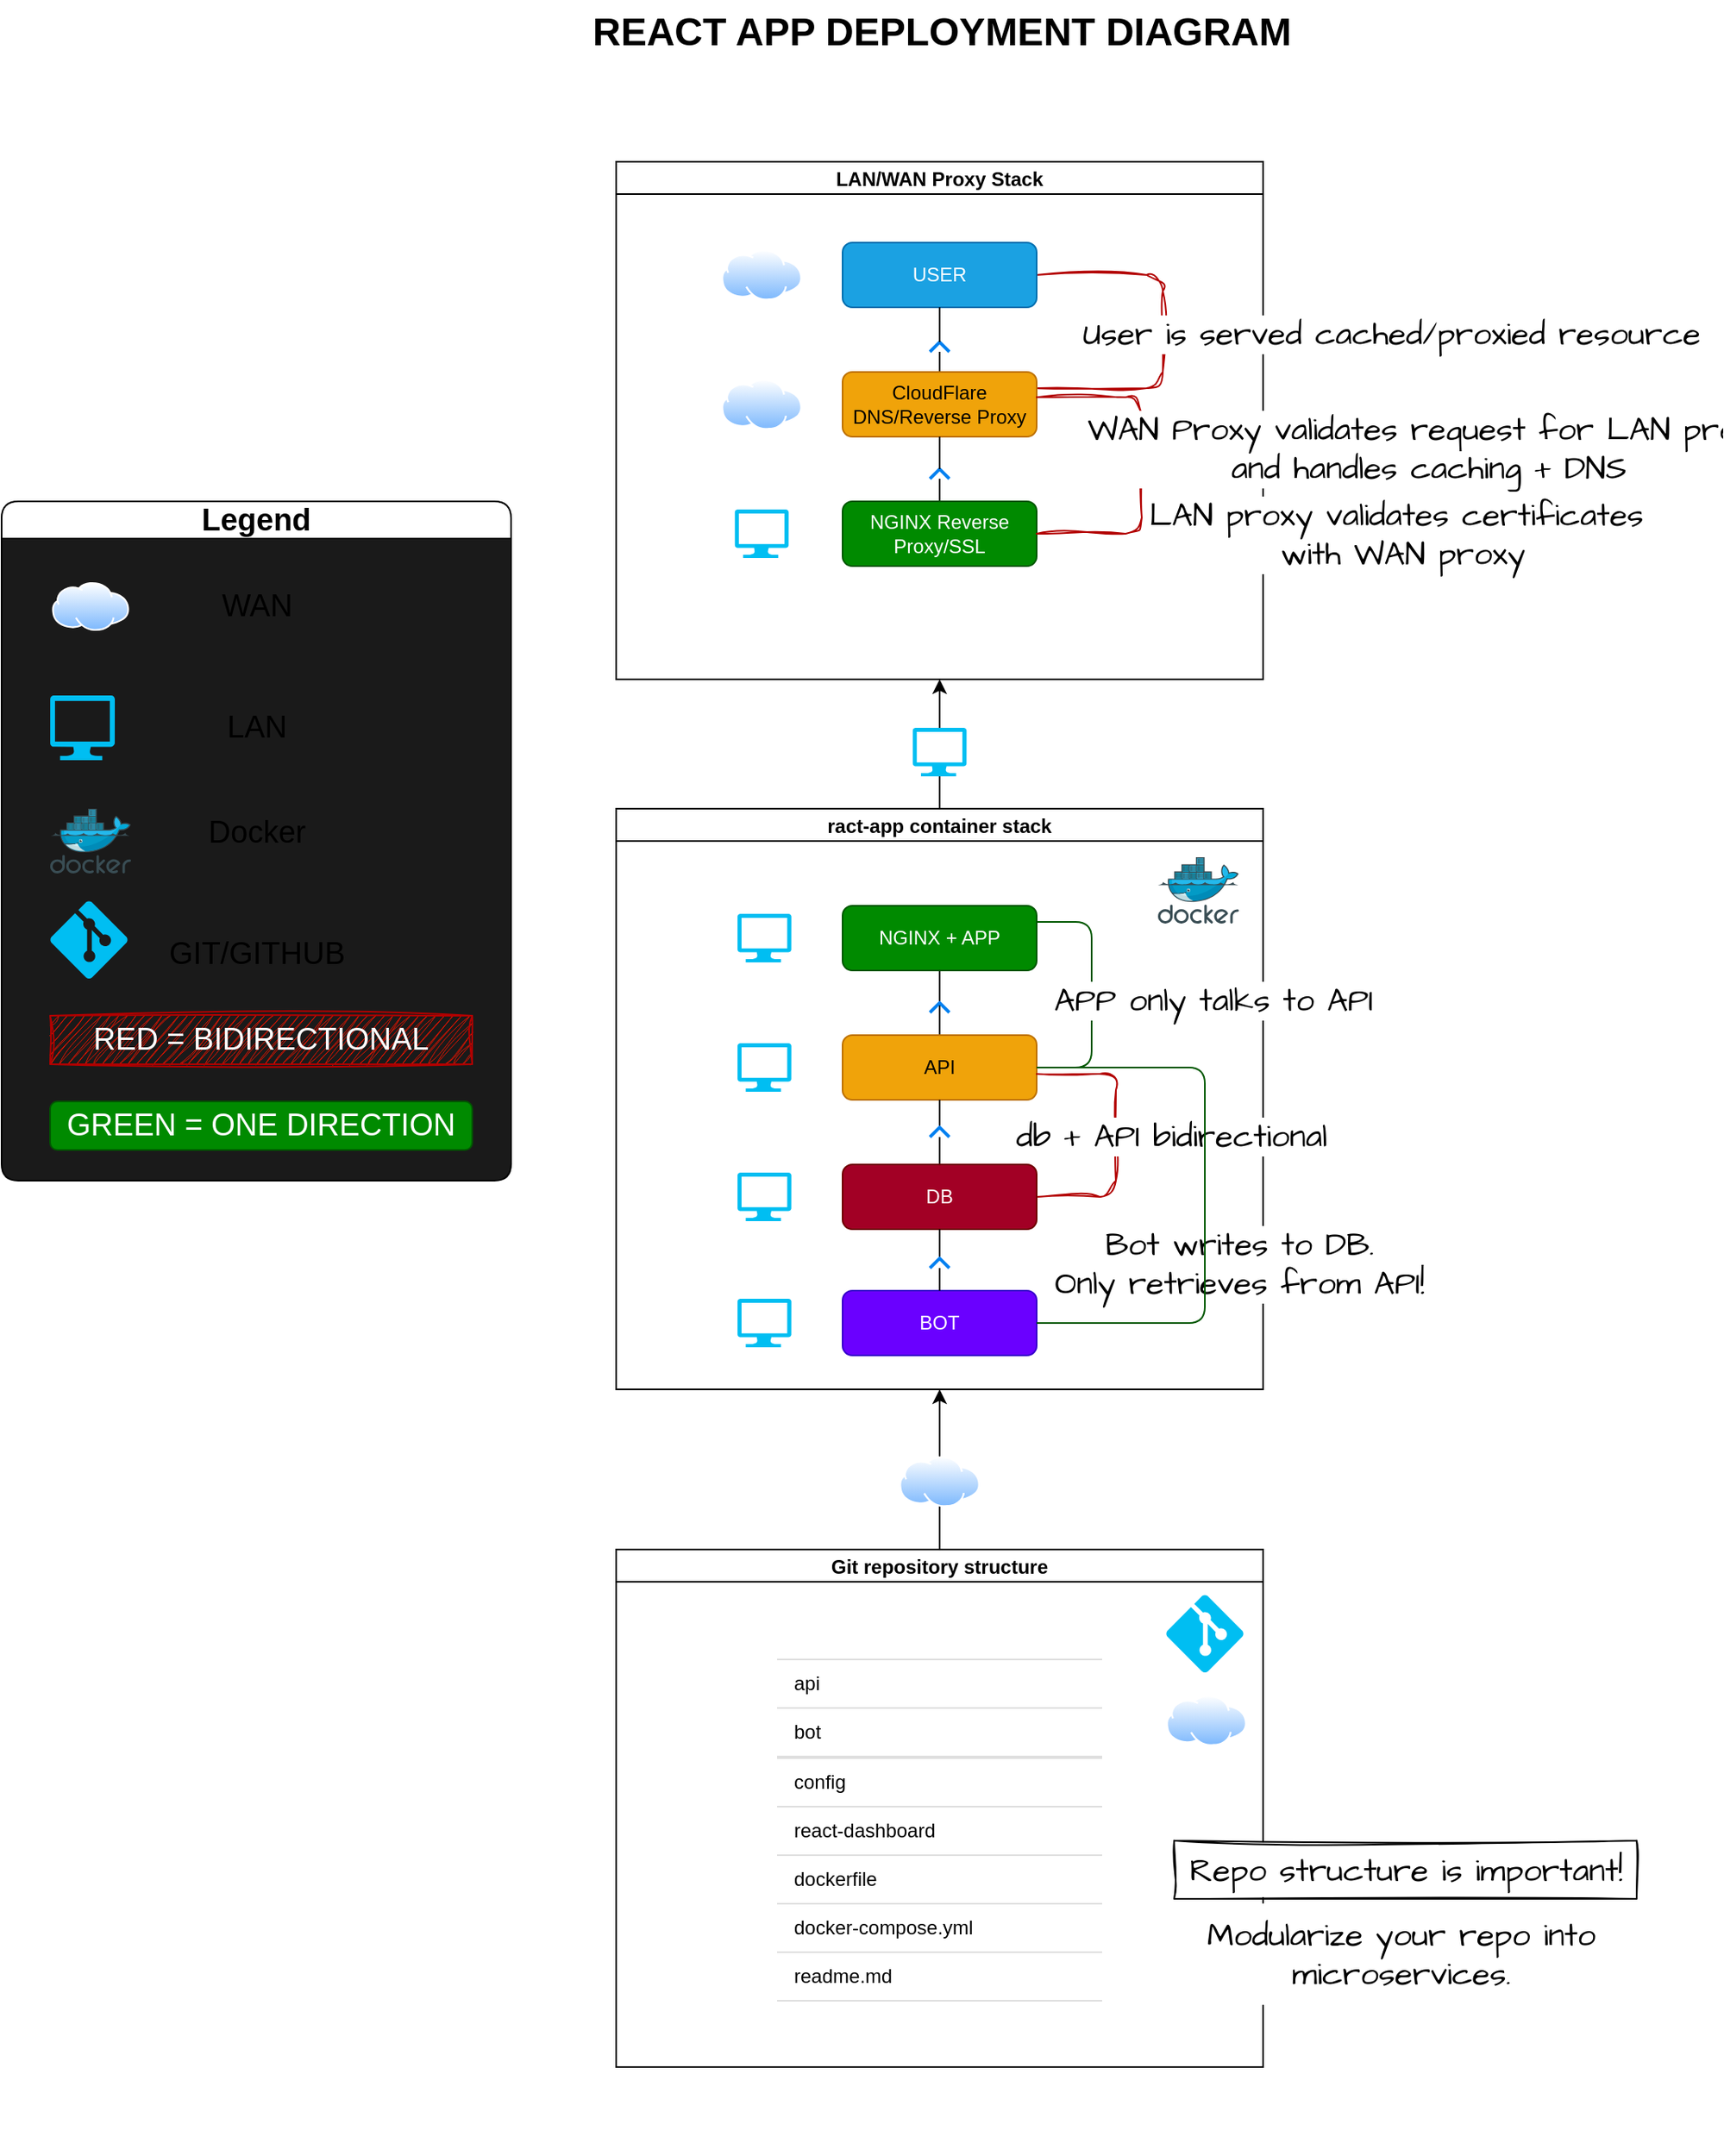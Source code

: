 <mxfile>
    <diagram id="caemsdQhCzEoh4KC35OA" name="Page-1">
        <mxGraphModel dx="2002" dy="4522" grid="0" gridSize="10" guides="1" tooltips="1" connect="1" arrows="1" fold="1" page="1" pageScale="1" pageWidth="1200" pageHeight="1600" math="0" shadow="0">
            <root>
                <mxCell id="0"/>
                <mxCell id="1" parent="0"/>
                <mxCell id="186" value="" style="group;rounded=0;" parent="1" vertex="1" connectable="0">
                    <mxGeometry x="474" y="-2972" width="400" height="1232" as="geometry"/>
                </mxCell>
                <mxCell id="75" value="" style="group" parent="186" vertex="1" connectable="0">
                    <mxGeometry y="400" width="400" height="832" as="geometry"/>
                </mxCell>
                <mxCell id="74" value="" style="group" parent="75" vertex="1" connectable="0">
                    <mxGeometry width="400" height="359" as="geometry"/>
                </mxCell>
                <mxCell id="38" value="ract-app container stack" style="swimlane;startSize=20;horizontal=1;containerType=tree;swimlaneFillColor=default;" parent="74" vertex="1">
                    <mxGeometry width="400" height="359" as="geometry">
                        <mxRectangle x="200" y="220" width="120" height="30" as="alternateBounds"/>
                    </mxGeometry>
                </mxCell>
                <mxCell id="39" value="" style="edgeStyle=elbowEdgeStyle;elbow=vertical;sourcePerimeterSpacing=0;targetPerimeterSpacing=0;startArrow=none;endArrow=none;rounded=0;curved=0;" parent="38" source="40" target="41" edge="1">
                    <mxGeometry relative="1" as="geometry"/>
                </mxCell>
                <mxCell id="217" style="edgeStyle=elbowEdgeStyle;hachureGap=4;html=1;startArrow=none;endArrow=none;exitX=1;exitY=0.25;exitDx=0;exitDy=0;fontFamily=Architects Daughter;fontSource=https%3A%2F%2Ffonts.googleapis.com%2Fcss%3Ffamily%3DArchitects%2BDaughter;fontSize=16;fillColor=#008a00;strokeColor=#005700;" edge="1" parent="38" source="40">
                    <mxGeometry relative="1" as="geometry">
                        <mxPoint x="264" y="160" as="targetPoint"/>
                        <Array as="points">
                            <mxPoint x="294" y="108"/>
                        </Array>
                    </mxGeometry>
                </mxCell>
                <mxCell id="219" value="APP only talks to API" style="edgeLabel;html=1;align=center;verticalAlign=middle;resizable=0;points=[];fontSize=20;fontFamily=Architects Daughter;" vertex="1" connectable="0" parent="217">
                    <mxGeometry x="-0.112" y="1" relative="1" as="geometry">
                        <mxPoint x="74" y="13" as="offset"/>
                    </mxGeometry>
                </mxCell>
                <mxCell id="40" value="NGINX + APP" style="whiteSpace=wrap;html=1;treeFolding=1;treeMoving=1;newEdgeStyle={&quot;edgeStyle&quot;:&quot;elbowEdgeStyle&quot;,&quot;startArrow&quot;:&quot;none&quot;,&quot;endArrow&quot;:&quot;none&quot;};fillColor=#008a00;fontColor=#ffffff;strokeColor=#005700;glass=0;rounded=1;" parent="38" vertex="1">
                    <mxGeometry x="140" y="60" width="120" height="40" as="geometry"/>
                </mxCell>
                <mxCell id="41" value="API" style="whiteSpace=wrap;html=1;treeFolding=1;treeMoving=1;newEdgeStyle={&quot;edgeStyle&quot;:&quot;elbowEdgeStyle&quot;,&quot;startArrow&quot;:&quot;none&quot;,&quot;endArrow&quot;:&quot;none&quot;};rounded=1;fillColor=#f0a30a;fontColor=#000000;strokeColor=#BD7000;" parent="38" vertex="1">
                    <mxGeometry x="140" y="140" width="120" height="40" as="geometry"/>
                </mxCell>
                <mxCell id="42" value="" style="edgeStyle=elbowEdgeStyle;elbow=vertical;targetPerimeterSpacing=0;startArrow=none;endArrow=none;rounded=0;curved=0;" parent="38" source="45" target="43" edge="1">
                    <mxGeometry relative="1" as="geometry">
                        <mxPoint x="400" y="320" as="sourcePoint"/>
                    </mxGeometry>
                </mxCell>
                <mxCell id="216" style="edgeStyle=elbowEdgeStyle;sketch=1;hachureGap=4;jiggle=2;curveFitting=1;html=1;startArrow=none;endArrow=none;exitX=1;exitY=0.5;exitDx=0;exitDy=0;fontFamily=Architects Daughter;fontSource=https%3A%2F%2Ffonts.googleapis.com%2Fcss%3Ffamily%3DArchitects%2BDaughter;fontSize=16;strokeColor=#B20000;shadow=0;fillColor=#e51400;" edge="1" parent="38" source="43">
                    <mxGeometry relative="1" as="geometry">
                        <mxPoint x="260" y="164" as="targetPoint"/>
                        <Array as="points">
                            <mxPoint x="309" y="202"/>
                        </Array>
                    </mxGeometry>
                </mxCell>
                <mxCell id="218" value="db + API bidirectional" style="edgeLabel;html=1;align=center;verticalAlign=middle;resizable=0;points=[];fontSize=20;fontFamily=Architects Daughter;" vertex="1" connectable="0" parent="216">
                    <mxGeometry x="0.083" y="2" relative="1" as="geometry">
                        <mxPoint x="36" y="7" as="offset"/>
                    </mxGeometry>
                </mxCell>
                <mxCell id="43" value="DB" style="whiteSpace=wrap;html=1;treeFolding=1;treeMoving=1;newEdgeStyle={&quot;edgeStyle&quot;:&quot;elbowEdgeStyle&quot;,&quot;startArrow&quot;:&quot;none&quot;,&quot;endArrow&quot;:&quot;none&quot;};fillColor=#a20025;fontColor=#ffffff;strokeColor=#6F0000;rounded=1;" parent="38" vertex="1">
                    <mxGeometry x="140" y="220" width="120" height="40" as="geometry"/>
                </mxCell>
                <mxCell id="44" value="" style="edgeStyle=elbowEdgeStyle;elbow=vertical;sourcePerimeterSpacing=0;startArrow=none;endArrow=none;rounded=0;curved=0;" parent="38" source="41" target="45" edge="1">
                    <mxGeometry relative="1" as="geometry">
                        <mxPoint x="400" y="400" as="sourcePoint"/>
                        <mxPoint x="400" y="440" as="targetPoint"/>
                    </mxGeometry>
                </mxCell>
                <mxCell id="45" value="" style="html=1;verticalLabelPosition=bottom;labelBackgroundColor=#ffffff;verticalAlign=top;shadow=0;dashed=0;strokeWidth=2;shape=mxgraph.ios7.misc.up;strokeColor=#0080f0;rounded=1;glass=0;gradientColor=none;" parent="38" vertex="1">
                    <mxGeometry x="194" y="197" width="12" height="6" as="geometry"/>
                </mxCell>
                <mxCell id="46" value="" style="html=1;verticalLabelPosition=bottom;labelBackgroundColor=#ffffff;verticalAlign=top;shadow=0;dashed=0;strokeWidth=2;shape=mxgraph.ios7.misc.up;strokeColor=#0080f0;rounded=1;glass=0;gradientColor=none;" parent="38" vertex="1">
                    <mxGeometry x="194" y="120" width="12" height="6" as="geometry"/>
                </mxCell>
                <mxCell id="51" value="" style="sketch=0;aspect=fixed;html=1;points=[];align=center;image;fontSize=12;image=img/lib/mscae/Docker.svg;rounded=1;glass=0;fillStyle=auto;gradientColor=none;" parent="38" vertex="1">
                    <mxGeometry x="335" y="30" width="50" height="41" as="geometry"/>
                </mxCell>
                <mxCell id="114" value="" style="verticalLabelPosition=bottom;html=1;verticalAlign=top;align=center;strokeColor=none;fillColor=#00BEF2;shape=mxgraph.azure.computer;pointerEvents=1;rounded=1;glass=0;fillStyle=auto;fontColor=default;" parent="38" vertex="1">
                    <mxGeometry x="75.0" y="65" width="33.33" height="30" as="geometry"/>
                </mxCell>
                <mxCell id="115" value="" style="verticalLabelPosition=bottom;html=1;verticalAlign=top;align=center;strokeColor=none;fillColor=#00BEF2;shape=mxgraph.azure.computer;pointerEvents=1;rounded=1;glass=0;fillStyle=auto;fontColor=default;" parent="38" vertex="1">
                    <mxGeometry x="75.0" y="145" width="33.33" height="30" as="geometry"/>
                </mxCell>
                <mxCell id="116" value="" style="verticalLabelPosition=bottom;html=1;verticalAlign=top;align=center;strokeColor=none;fillColor=#00BEF2;shape=mxgraph.azure.computer;pointerEvents=1;rounded=1;glass=0;fillStyle=auto;fontColor=default;" parent="38" vertex="1">
                    <mxGeometry x="75.0" y="225" width="33.33" height="30" as="geometry"/>
                </mxCell>
                <mxCell id="263" style="edgeStyle=elbowEdgeStyle;hachureGap=4;html=1;startArrow=none;endArrow=none;exitX=0.5;exitY=0;exitDx=0;exitDy=0;entryX=0.5;entryY=1;entryDx=0;entryDy=0;fontFamily=Architects Daughter;fontSource=https%3A%2F%2Ffonts.googleapis.com%2Fcss%3Ffamily%3DArchitects%2BDaughter;fontSize=16;" edge="1" parent="38" source="267" target="43">
                    <mxGeometry relative="1" as="geometry"/>
                </mxCell>
                <mxCell id="260" value="BOT" style="whiteSpace=wrap;html=1;treeFolding=1;treeMoving=1;newEdgeStyle={&quot;edgeStyle&quot;:&quot;elbowEdgeStyle&quot;,&quot;startArrow&quot;:&quot;none&quot;,&quot;endArrow&quot;:&quot;none&quot;};fillColor=#6a00ff;fontColor=#ffffff;strokeColor=#3700CC;rounded=1;" vertex="1" parent="38">
                    <mxGeometry x="140" y="298" width="120" height="40" as="geometry"/>
                </mxCell>
                <mxCell id="267" value="" style="html=1;verticalLabelPosition=bottom;labelBackgroundColor=#ffffff;verticalAlign=top;shadow=0;dashed=0;strokeWidth=2;shape=mxgraph.ios7.misc.up;strokeColor=#0080f0;rounded=1;glass=0;gradientColor=none;" vertex="1" parent="38">
                    <mxGeometry x="194" y="278" width="12" height="6" as="geometry"/>
                </mxCell>
                <mxCell id="268" value="" style="edgeStyle=elbowEdgeStyle;hachureGap=4;html=1;startArrow=none;endArrow=none;exitX=0.5;exitY=0;exitDx=0;exitDy=0;entryX=0.5;entryY=1;entryDx=0;entryDy=0;fontFamily=Architects Daughter;fontSource=https%3A%2F%2Ffonts.googleapis.com%2Fcss%3Ffamily%3DArchitects%2BDaughter;fontSize=16;" edge="1" parent="38" source="260" target="267">
                    <mxGeometry relative="1" as="geometry">
                        <mxPoint x="674" y="-2279" as="sourcePoint"/>
                        <mxPoint x="674" y="-2312" as="targetPoint"/>
                    </mxGeometry>
                </mxCell>
                <mxCell id="271" value="" style="verticalLabelPosition=bottom;html=1;verticalAlign=top;align=center;strokeColor=none;fillColor=#00BEF2;shape=mxgraph.azure.computer;pointerEvents=1;rounded=1;glass=0;fillStyle=auto;fontColor=default;" vertex="1" parent="38">
                    <mxGeometry x="75" y="303" width="33.33" height="30" as="geometry"/>
                </mxCell>
                <mxCell id="272" value="Bot writes to DB.&lt;br&gt;Only retrieves from API!" style="edgeLabel;html=1;align=center;verticalAlign=middle;resizable=0;points=[];fontSize=20;fontFamily=Architects Daughter;rotation=0;" vertex="1" connectable="0" parent="38">
                    <mxGeometry x="385.0" y="280.996" as="geometry"/>
                </mxCell>
                <mxCell id="274" style="edgeStyle=elbowEdgeStyle;sketch=0;hachureGap=4;jiggle=2;curveFitting=1;html=1;startArrow=none;endArrow=none;exitX=1;exitY=0.5;exitDx=0;exitDy=0;entryX=1;entryY=0.5;entryDx=0;entryDy=0;fontFamily=Architects Daughter;fontSource=https%3A%2F%2Ffonts.googleapis.com%2Fcss%3Ffamily%3DArchitects%2BDaughter;fontSize=16;fillColor=#008a00;strokeColor=#005700;" edge="1" parent="38" source="41" target="260">
                    <mxGeometry relative="1" as="geometry">
                        <Array as="points">
                            <mxPoint x="364" y="245"/>
                        </Array>
                    </mxGeometry>
                </mxCell>
                <mxCell id="47" value="" style="edgeStyle=none;html=1;" parent="75" source="2" target="38" edge="1">
                    <mxGeometry relative="1" as="geometry"/>
                </mxCell>
                <mxCell id="108" value="" style="aspect=fixed;perimeter=ellipsePerimeter;html=1;align=center;shadow=0;dashed=0;spacingTop=3;image;image=img/lib/active_directory/internet_cloud.svg;rounded=1;glass=0;fillStyle=auto;fontColor=default;gradientColor=none;" parent="75" vertex="1">
                    <mxGeometry x="175" y="400.25" width="50" height="31.5" as="geometry"/>
                </mxCell>
                <mxCell id="73" value="" style="group" parent="75" vertex="1" connectable="0">
                    <mxGeometry y="458" width="400" height="320" as="geometry"/>
                </mxCell>
                <mxCell id="2" value="Git repository structure" style="swimlane;startSize=20;horizontal=1;containerType=tree;swimlaneFillColor=default;" parent="73" vertex="1">
                    <mxGeometry width="400" height="320" as="geometry">
                        <mxRectangle width="120" height="30" as="alternateBounds"/>
                    </mxGeometry>
                </mxCell>
                <mxCell id="49" value="" style="verticalLabelPosition=bottom;html=1;verticalAlign=top;align=center;strokeColor=none;fillColor=#00BEF2;shape=mxgraph.azure.git_repository;rounded=1;glass=0;fillStyle=auto;" parent="2" vertex="1">
                    <mxGeometry x="340" y="28" width="48" height="48" as="geometry"/>
                </mxCell>
                <mxCell id="109" value="" style="aspect=fixed;perimeter=ellipsePerimeter;html=1;align=center;shadow=0;dashed=0;spacingTop=3;image;image=img/lib/active_directory/internet_cloud.svg;rounded=1;glass=0;fillStyle=auto;fontColor=default;gradientColor=none;" parent="2" vertex="1">
                    <mxGeometry x="340" y="90" width="50" height="31.5" as="geometry"/>
                </mxCell>
                <mxCell id="204" value="readme.md" style="shape=partialRectangle;whiteSpace=wrap;left=0;right=0;fillColor=none;strokeColor=#DFDFDF;html=1;shadow=0;dashed=0;perimeter=none;whiteSpace=wrap;resizeWidth=1;align=left;spacing=10;rounded=1;glass=0;fillStyle=auto;fontColor=default;" parent="2" vertex="1">
                    <mxGeometry x="100" y="249" width="200" height="30" as="geometry"/>
                </mxCell>
                <mxCell id="205" value="bot" style="shape=partialRectangle;whiteSpace=wrap;left=0;right=0;fillColor=none;strokeColor=#DFDFDF;html=1;shadow=0;dashed=0;perimeter=none;whiteSpace=wrap;resizeWidth=1;align=left;spacing=10;rounded=1;glass=0;fillStyle=auto;fontColor=default;" parent="2" vertex="1">
                    <mxGeometry x="100" y="98" width="200" height="30" as="geometry"/>
                </mxCell>
                <mxCell id="206" value="api" style="shape=partialRectangle;whiteSpace=wrap;left=0;right=0;fillColor=none;strokeColor=#DFDFDF;html=1;shadow=0;dashed=0;perimeter=none;whiteSpace=wrap;resizeWidth=1;align=left;spacing=10;rounded=1;glass=0;fillStyle=auto;fontColor=default;" parent="2" vertex="1">
                    <mxGeometry x="100" y="68" width="200" height="30" as="geometry"/>
                </mxCell>
                <mxCell id="64" value="&lt;span style=&quot;color: rgba(0, 0, 0, 0); font-family: monospace; font-size: 0px;&quot;&gt;re&lt;/span&gt;" style="html=1;strokeColor=none;fillColor=none;fontColor=default;perimeter=none;whiteSpace=wrap;resizeWidth=1;align=left;spacing=10;rounded=1;glass=0;fillStyle=auto;" parent="73" vertex="1">
                    <mxGeometry x="100" y="140" width="200" height="30" as="geometry"/>
                </mxCell>
                <mxCell id="67" value="react-dashboard" style="shape=partialRectangle;whiteSpace=wrap;left=0;right=0;fillColor=none;strokeColor=#DFDFDF;html=1;shadow=0;dashed=0;perimeter=none;whiteSpace=wrap;resizeWidth=1;align=left;spacing=10;rounded=1;glass=0;fillStyle=auto;fontColor=default;" parent="73" vertex="1">
                    <mxGeometry x="100" y="159" width="200" height="30" as="geometry"/>
                </mxCell>
                <mxCell id="69" value="dockerfile" style="shape=partialRectangle;whiteSpace=wrap;left=0;right=0;fillColor=none;strokeColor=#DFDFDF;html=1;shadow=0;dashed=0;perimeter=none;whiteSpace=wrap;resizeWidth=1;align=left;spacing=10;rounded=1;glass=0;fillStyle=auto;fontColor=default;" parent="73" vertex="1">
                    <mxGeometry x="100" y="189" width="200" height="30" as="geometry"/>
                </mxCell>
                <mxCell id="71" value="config" style="shape=partialRectangle;whiteSpace=wrap;left=0;right=0;fillColor=none;strokeColor=#DFDFDF;html=1;shadow=0;dashed=0;perimeter=none;whiteSpace=wrap;resizeWidth=1;align=left;spacing=10;rounded=1;glass=0;fillStyle=auto;fontColor=default;" parent="73" vertex="1">
                    <mxGeometry x="100" y="129" width="200" height="30" as="geometry"/>
                </mxCell>
                <mxCell id="72" value="docker-compose.yml" style="shape=partialRectangle;whiteSpace=wrap;left=0;right=0;fillColor=none;strokeColor=#DFDFDF;html=1;shadow=0;dashed=0;perimeter=none;whiteSpace=wrap;resizeWidth=1;align=left;spacing=10;rounded=1;glass=0;fillStyle=auto;fontColor=default;" parent="73" vertex="1">
                    <mxGeometry x="100" y="219" width="200" height="30" as="geometry"/>
                </mxCell>
                <mxCell id="76" value="LAN/WAN Proxy Stack" style="swimlane;startSize=20;horizontal=1;containerType=tree;swimlaneFillColor=default;" parent="186" vertex="1">
                    <mxGeometry width="400" height="320" as="geometry">
                        <mxRectangle x="200" y="220" width="120" height="30" as="alternateBounds"/>
                    </mxGeometry>
                </mxCell>
                <mxCell id="223" style="edgeStyle=elbowEdgeStyle;hachureGap=4;html=1;startArrow=none;endArrow=none;exitX=1;exitY=0.5;exitDx=0;exitDy=0;entryX=1;entryY=0.25;entryDx=0;entryDy=0;fontFamily=Architects Daughter;fontSource=https%3A%2F%2Ffonts.googleapis.com%2Fcss%3Ffamily%3DArchitects%2BDaughter;fontSize=16;fillColor=#e51400;strokeColor=#B20000;sketch=1;curveFitting=1;jiggle=2;" edge="1" parent="76" source="78" target="147">
                    <mxGeometry relative="1" as="geometry">
                        <Array as="points">
                            <mxPoint x="338" y="90"/>
                        </Array>
                    </mxGeometry>
                </mxCell>
                <mxCell id="224" value="User is served cached/proxied resource&amp;nbsp;" style="edgeLabel;html=1;align=center;verticalAlign=middle;resizable=0;points=[];fontSize=20;fontFamily=Architects Daughter;" vertex="1" connectable="0" parent="223">
                    <mxGeometry x="0.101" y="4" relative="1" as="geometry">
                        <mxPoint x="141" y="-11" as="offset"/>
                    </mxGeometry>
                </mxCell>
                <mxCell id="78" value="USER" style="whiteSpace=wrap;html=1;treeFolding=1;treeMoving=1;newEdgeStyle={&quot;edgeStyle&quot;:&quot;elbowEdgeStyle&quot;,&quot;startArrow&quot;:&quot;none&quot;,&quot;endArrow&quot;:&quot;none&quot;};fillColor=#1ba1e2;fontColor=#ffffff;strokeColor=#006EAF;glass=0;rounded=1;" parent="76" vertex="1">
                    <mxGeometry x="140" y="50" width="120" height="40" as="geometry"/>
                </mxCell>
                <mxCell id="111" value="" style="verticalLabelPosition=bottom;html=1;verticalAlign=top;align=center;strokeColor=none;fillColor=#00BEF2;shape=mxgraph.azure.computer;pointerEvents=1;rounded=1;glass=0;fillStyle=auto;fontColor=default;" parent="76" vertex="1">
                    <mxGeometry x="73.34" y="215" width="33.33" height="30" as="geometry"/>
                </mxCell>
                <mxCell id="117" value="" style="aspect=fixed;perimeter=ellipsePerimeter;html=1;align=center;shadow=0;dashed=0;spacingTop=3;image;image=img/lib/active_directory/internet_cloud.svg;rounded=1;glass=0;fillStyle=auto;fontColor=default;gradientColor=none;" parent="76" vertex="1">
                    <mxGeometry x="65.01" y="134.25" width="50" height="31.5" as="geometry"/>
                </mxCell>
                <mxCell id="146" value="" style="edgeStyle=elbowEdgeStyle;html=1;elbow=vertical;startArrow=none;endArrow=none;" parent="76" source="152" target="147" edge="1">
                    <mxGeometry relative="1" as="geometry"/>
                </mxCell>
                <mxCell id="147" value="CloudFlare DNS/Reverse Proxy" style="whiteSpace=wrap;html=1;treeFolding=1;treeMoving=1;newEdgeStyle={&quot;edgeStyle&quot;:&quot;elbowEdgeStyle&quot;,&quot;startArrow&quot;:&quot;none&quot;,&quot;endArrow&quot;:&quot;none&quot;};fillColor=#f0a30a;fontColor=#000000;strokeColor=#BD7000;glass=0;rounded=1;" parent="76" vertex="1">
                    <mxGeometry x="140" y="130" width="120" height="40" as="geometry"/>
                </mxCell>
                <mxCell id="148" value="" style="edgeStyle=elbowEdgeStyle;html=1;elbow=vertical;startArrow=none;endArrow=none;" parent="76" source="150" target="149" edge="1">
                    <mxGeometry relative="1" as="geometry">
                        <mxPoint x="225" y="10.0" as="sourcePoint"/>
                    </mxGeometry>
                </mxCell>
                <mxCell id="149" value="NGINX Reverse Proxy/SSL" style="whiteSpace=wrap;html=1;treeFolding=1;treeMoving=1;newEdgeStyle={&quot;edgeStyle&quot;:&quot;elbowEdgeStyle&quot;,&quot;startArrow&quot;:&quot;none&quot;,&quot;endArrow&quot;:&quot;none&quot;};fillColor=#008a00;fontColor=#ffffff;strokeColor=#005700;glass=0;rounded=1;" parent="76" vertex="1">
                    <mxGeometry x="140" y="210" width="120" height="40" as="geometry"/>
                </mxCell>
                <mxCell id="150" value="" style="html=1;verticalLabelPosition=bottom;labelBackgroundColor=#ffffff;verticalAlign=top;shadow=0;dashed=0;strokeWidth=2;shape=mxgraph.ios7.misc.up;strokeColor=#0080f0;rounded=1;glass=0;gradientColor=none;" parent="76" vertex="1">
                    <mxGeometry x="194" y="190" width="12" height="6" as="geometry"/>
                </mxCell>
                <mxCell id="151" value="" style="edgeStyle=elbowEdgeStyle;html=1;elbow=vertical;startArrow=none;endArrow=none;" parent="76" source="147" target="150" edge="1">
                    <mxGeometry relative="1" as="geometry">
                        <mxPoint x="225" y="90" as="sourcePoint"/>
                        <mxPoint x="225" y="130" as="targetPoint"/>
                    </mxGeometry>
                </mxCell>
                <mxCell id="152" value="" style="html=1;verticalLabelPosition=bottom;labelBackgroundColor=#ffffff;verticalAlign=top;shadow=0;dashed=0;strokeWidth=2;shape=mxgraph.ios7.misc.up;strokeColor=#0080f0;rounded=1;glass=0;gradientColor=none;" parent="76" vertex="1">
                    <mxGeometry x="194" y="111.5" width="12" height="6" as="geometry"/>
                </mxCell>
                <mxCell id="153" value="" style="edgeStyle=elbowEdgeStyle;html=1;elbow=vertical;startArrow=none;endArrow=none;" parent="76" source="78" target="152" edge="1">
                    <mxGeometry relative="1" as="geometry">
                        <mxPoint x="225" y="10" as="sourcePoint"/>
                        <mxPoint x="225" y="50" as="targetPoint"/>
                    </mxGeometry>
                </mxCell>
                <mxCell id="203" value="" style="aspect=fixed;perimeter=ellipsePerimeter;html=1;align=center;shadow=0;dashed=0;spacingTop=3;image;image=img/lib/active_directory/internet_cloud.svg;rounded=1;glass=0;fillStyle=auto;fontColor=default;gradientColor=none;" parent="76" vertex="1">
                    <mxGeometry x="65" y="54.25" width="50" height="31.5" as="geometry"/>
                </mxCell>
                <mxCell id="86" value="" style="edgeStyle=none;html=1;fontColor=default;startArrow=none;" parent="186" source="103" target="76" edge="1">
                    <mxGeometry relative="1" as="geometry"/>
                </mxCell>
                <mxCell id="104" value="" style="edgeStyle=none;html=1;fontColor=default;endArrow=none;" parent="186" source="38" target="103" edge="1">
                    <mxGeometry relative="1" as="geometry">
                        <mxPoint x="200" y="400" as="sourcePoint"/>
                        <mxPoint x="200" y="320" as="targetPoint"/>
                    </mxGeometry>
                </mxCell>
                <mxCell id="103" value="" style="verticalLabelPosition=bottom;html=1;verticalAlign=top;align=center;strokeColor=none;fillColor=#00BEF2;shape=mxgraph.azure.computer;pointerEvents=1;rounded=1;glass=0;fillStyle=auto;fontColor=default;" parent="186" vertex="1">
                    <mxGeometry x="183.34" y="350" width="33.33" height="30" as="geometry"/>
                </mxCell>
                <mxCell id="189" value="REACT APP DEPLOYMENT DIAGRAM" style="text;strokeColor=none;fillColor=none;html=1;fontSize=24;fontStyle=1;verticalAlign=middle;align=center;rounded=1;glass=0;labelBackgroundColor=none;fillStyle=auto;fontColor=default;labelBorderColor=none;" parent="1" vertex="1">
                    <mxGeometry x="392" y="-3072" width="565" height="40" as="geometry"/>
                </mxCell>
                <mxCell id="193" value="Legend" style="swimlane;whiteSpace=wrap;html=1;rounded=1;glass=0;labelBackgroundColor=none;labelBorderColor=none;fillStyle=auto;fontSize=19;swimlaneFillColor=#1A1A1A;" parent="1" vertex="1">
                    <mxGeometry x="94" y="-2762" width="315" height="420" as="geometry"/>
                </mxCell>
                <mxCell id="194" value="" style="aspect=fixed;perimeter=ellipsePerimeter;html=1;align=center;shadow=0;dashed=0;spacingTop=3;image;image=img/lib/active_directory/internet_cloud.svg;rounded=1;glass=0;fillStyle=auto;fontColor=default;gradientColor=none;" parent="193" vertex="1">
                    <mxGeometry x="30" y="50" width="50" height="30" as="geometry"/>
                </mxCell>
                <mxCell id="195" value="" style="verticalLabelPosition=bottom;html=1;verticalAlign=top;align=center;strokeColor=none;fillColor=#00BEF2;shape=mxgraph.azure.computer;pointerEvents=1;rounded=1;glass=0;fillStyle=auto;fontColor=default;" parent="193" vertex="1">
                    <mxGeometry x="30" y="120" width="40" height="40" as="geometry"/>
                </mxCell>
                <mxCell id="196" value="" style="sketch=0;aspect=fixed;html=1;points=[];align=center;image;fontSize=12;image=img/lib/mscae/Docker.svg;rounded=1;glass=0;fillStyle=auto;gradientColor=none;" parent="193" vertex="1">
                    <mxGeometry x="30" y="190" width="50" height="40" as="geometry"/>
                </mxCell>
                <mxCell id="198" value="WAN" style="text;html=1;strokeColor=none;fillColor=none;align=center;verticalAlign=middle;whiteSpace=wrap;rounded=0;glass=0;labelBackgroundColor=none;labelBorderColor=none;fillStyle=auto;fontSize=19;fontColor=default;" parent="193" vertex="1">
                    <mxGeometry x="127.5" y="50" width="60" height="30" as="geometry"/>
                </mxCell>
                <mxCell id="199" value="LAN" style="text;html=1;strokeColor=none;fillColor=none;align=center;verticalAlign=middle;whiteSpace=wrap;rounded=0;glass=0;labelBackgroundColor=none;labelBorderColor=none;fillStyle=auto;fontSize=19;fontColor=default;" parent="193" vertex="1">
                    <mxGeometry x="127.5" y="125" width="60" height="30" as="geometry"/>
                </mxCell>
                <mxCell id="200" value="Docker" style="text;html=1;strokeColor=none;fillColor=none;align=center;verticalAlign=middle;whiteSpace=wrap;rounded=0;glass=0;labelBackgroundColor=none;labelBorderColor=none;fillStyle=auto;fontSize=19;fontColor=default;" parent="193" vertex="1">
                    <mxGeometry x="127.5" y="190" width="60" height="30" as="geometry"/>
                </mxCell>
                <mxCell id="201" value="GIT/GITHUB" style="text;html=1;strokeColor=none;fillColor=none;align=center;verticalAlign=middle;whiteSpace=wrap;rounded=0;glass=0;labelBackgroundColor=none;labelBorderColor=none;fillStyle=auto;fontSize=19;fontColor=default;" parent="193" vertex="1">
                    <mxGeometry x="127.5" y="265" width="60" height="30" as="geometry"/>
                </mxCell>
                <mxCell id="211" value="" style="verticalLabelPosition=bottom;html=1;verticalAlign=top;align=center;strokeColor=none;fillColor=#00BEF2;shape=mxgraph.azure.git_repository;rounded=1;glass=0;fillStyle=auto;" parent="193" vertex="1">
                    <mxGeometry x="30" y="247" width="48" height="48" as="geometry"/>
                </mxCell>
                <mxCell id="276" value="RED = BIDIRECTIONAL" style="text;html=1;strokeColor=#B20000;fillColor=#e51400;align=center;verticalAlign=middle;whiteSpace=wrap;rounded=0;glass=0;labelBackgroundColor=none;labelBorderColor=none;fillStyle=auto;fontSize=19;fontColor=#ffffff;sketch=1;curveFitting=1;jiggle=2;" vertex="1" parent="193">
                    <mxGeometry x="30" y="318" width="261" height="30" as="geometry"/>
                </mxCell>
                <mxCell id="278" value="GREEN = ONE DIRECTION" style="text;html=1;strokeColor=#005700;fillColor=#008a00;align=center;verticalAlign=middle;whiteSpace=wrap;rounded=1;glass=0;labelBackgroundColor=none;labelBorderColor=none;fillStyle=auto;fontSize=19;fontColor=#ffffff;shadow=0;" vertex="1" parent="193">
                    <mxGeometry x="30" y="371" width="261" height="30" as="geometry"/>
                </mxCell>
                <mxCell id="220" style="edgeStyle=elbowEdgeStyle;sketch=1;hachureGap=4;jiggle=2;curveFitting=1;html=1;startArrow=none;endArrow=none;exitX=1;exitY=0.5;exitDx=0;exitDy=0;fontFamily=Architects Daughter;fontSource=https%3A%2F%2Ffonts.googleapis.com%2Fcss%3Ffamily%3DArchitects%2BDaughter;fontSize=16;fillColor=#e51400;strokeColor=#B20000;" edge="1" parent="1" source="149">
                    <mxGeometry relative="1" as="geometry">
                        <mxPoint x="734" y="-2826.4" as="targetPoint"/>
                        <Array as="points">
                            <mxPoint x="799" y="-2753"/>
                        </Array>
                    </mxGeometry>
                </mxCell>
                <mxCell id="221" value="WAN Proxy validates request for LAN proxy&lt;br&gt;and handles caching + DNS" style="edgeLabel;html=1;align=center;verticalAlign=middle;resizable=0;points=[];fontSize=20;fontFamily=Architects Daughter;" vertex="1" connectable="0" parent="220">
                    <mxGeometry x="-0.211" y="1" relative="1" as="geometry">
                        <mxPoint x="178" y="-34" as="offset"/>
                    </mxGeometry>
                </mxCell>
                <mxCell id="222" value="LAN proxy validates certificates&lt;br&gt;&amp;nbsp;with WAN proxy" style="edgeLabel;html=1;align=center;verticalAlign=middle;resizable=0;points=[];fontSize=20;fontFamily=Architects Daughter;" vertex="1" connectable="0" parent="220">
                    <mxGeometry x="-0.323" relative="1" as="geometry">
                        <mxPoint x="157" y="7" as="offset"/>
                    </mxGeometry>
                </mxCell>
                <mxCell id="227" value="Repo structure is important!" style="text;html=1;align=center;verticalAlign=middle;resizable=0;points=[];autosize=1;strokeColor=default;fillColor=default;fontSize=20;fontFamily=Architects Daughter;sketch=1;hachureGap=4;jiggle=2;curveFitting=1;fontSource=https%3A%2F%2Ffonts.googleapis.com%2Fcss%3Ffamily%3DArchitects%2BDaughter;rounded=0;glass=0;shadow=0;" vertex="1" parent="1">
                    <mxGeometry x="819" y="-1934" width="286" height="36" as="geometry"/>
                </mxCell>
                <mxCell id="228" value="Modularize your repo into&lt;br&gt;microservices." style="text;html=1;align=center;verticalAlign=middle;resizable=0;points=[];autosize=1;strokeColor=none;fillColor=default;fontSize=20;fontFamily=Architects Daughter;sketch=1;hachureGap=4;jiggle=2;curveFitting=1;fontSource=https%3A%2F%2Ffonts.googleapis.com%2Fcss%3Ffamily%3DArchitects%2BDaughter;" vertex="1" parent="1">
                    <mxGeometry x="830" y="-1894" width="258" height="60" as="geometry"/>
                </mxCell>
            </root>
        </mxGraphModel>
    </diagram>
</mxfile>